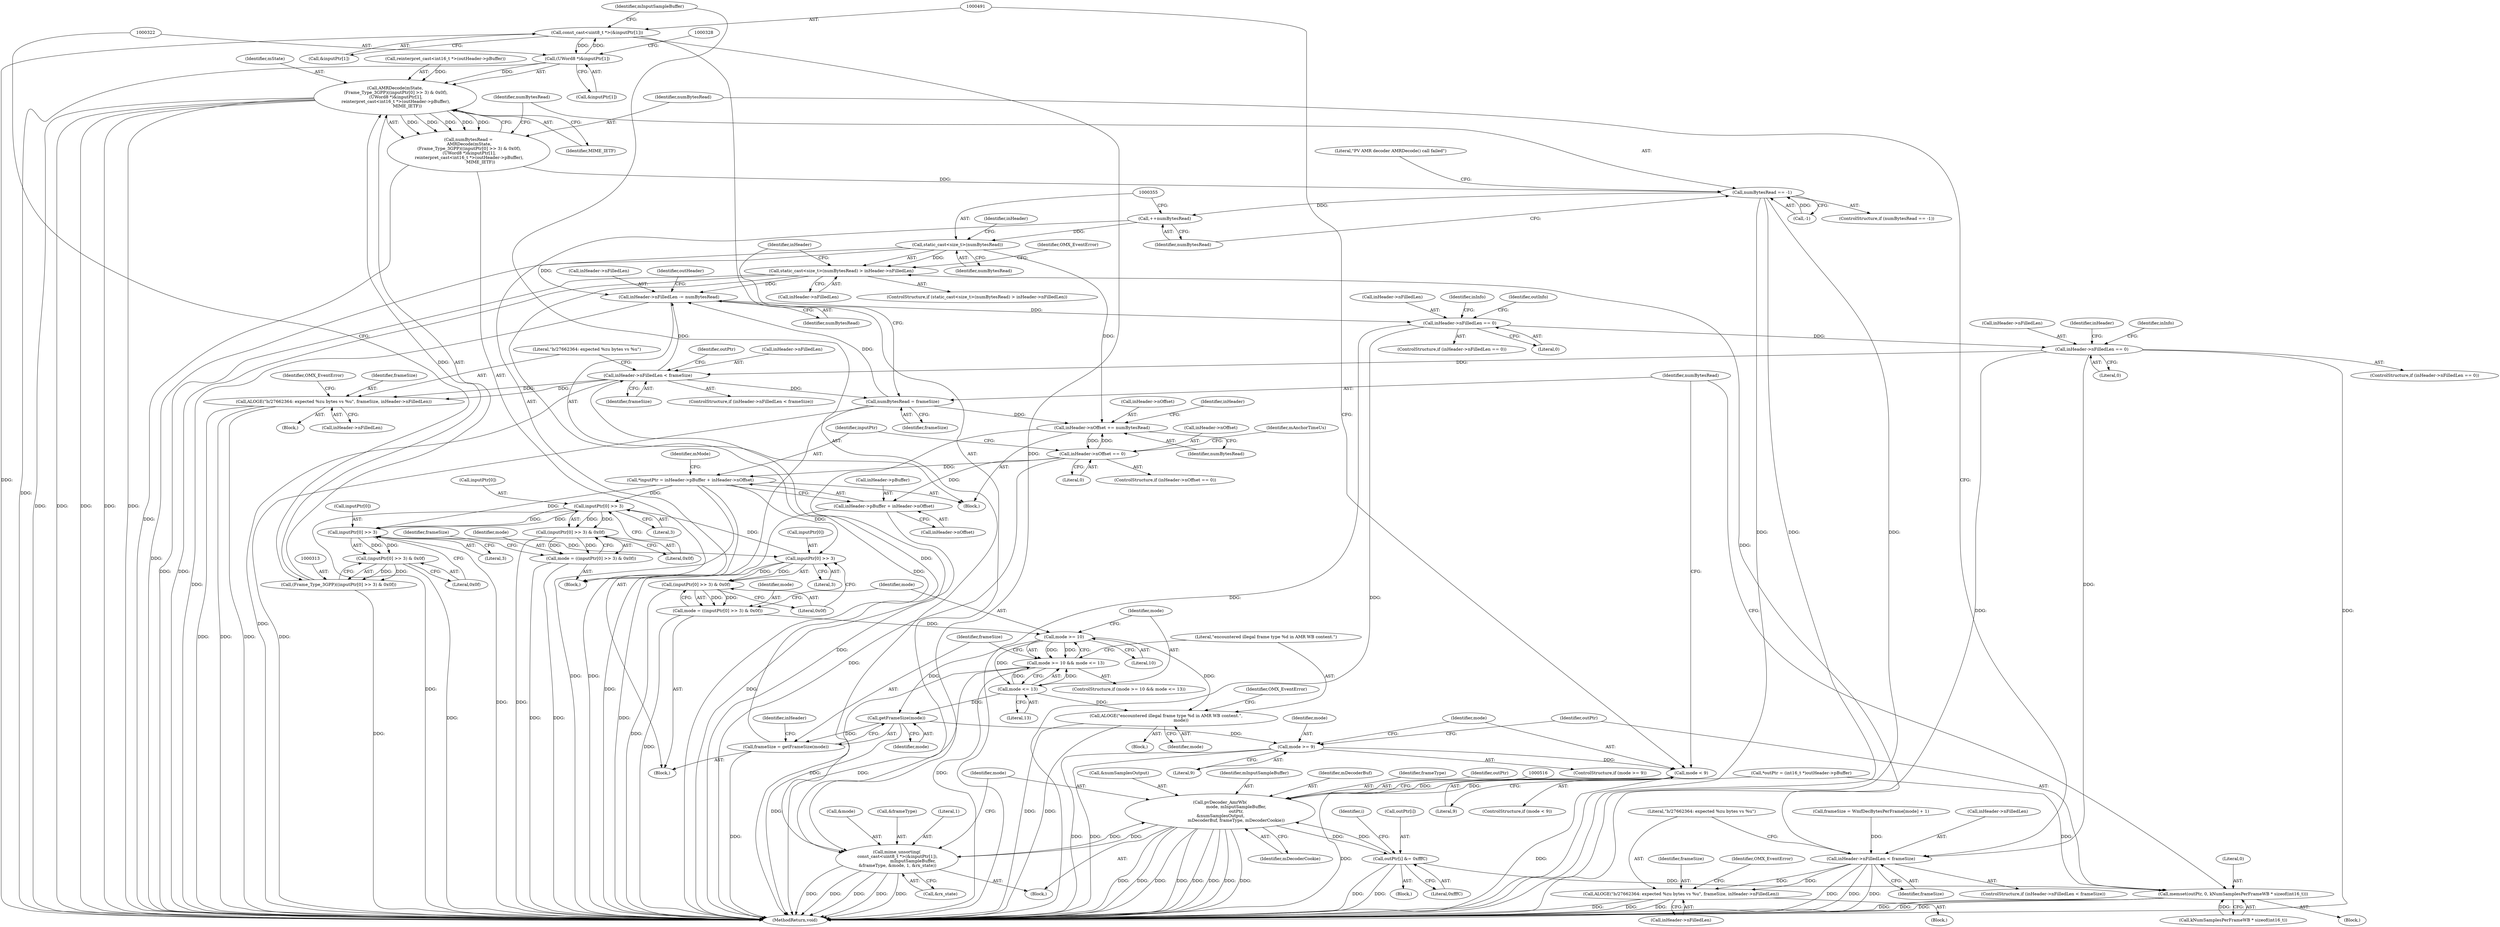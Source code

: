 digraph "0_Android_daa85dac2055b22dabbb3b4e537597e6ab73a866@pointer" {
"1000490" [label="(Call,const_cast<uint8_t *>(&inputPtr[1]))"];
"1000321" [label="(Call,(UWord8 *)&inputPtr[1])"];
"1000490" [label="(Call,const_cast<uint8_t *>(&inputPtr[1]))"];
"1000310" [label="(Call,AMRDecode(mState,\n (Frame_Type_3GPP)((inputPtr[0] >> 3) & 0x0f),\n (UWord8 *)&inputPtr[1],\n reinterpret_cast<int16_t *>(outHeader->pBuffer),\n                  MIME_IETF))"];
"1000308" [label="(Call,numBytesRead =\n AMRDecode(mState,\n (Frame_Type_3GPP)((inputPtr[0] >> 3) & 0x0f),\n (UWord8 *)&inputPtr[1],\n reinterpret_cast<int16_t *>(outHeader->pBuffer),\n                  MIME_IETF))"];
"1000334" [label="(Call,numBytesRead == -1)"];
"1000350" [label="(Call,++numBytesRead)"];
"1000354" [label="(Call,static_cast<size_t>(numBytesRead))"];
"1000353" [label="(Call,static_cast<size_t>(numBytesRead) > inHeader->nFilledLen)"];
"1000545" [label="(Call,inHeader->nFilledLen -= numBytesRead)"];
"1000592" [label="(Call,inHeader->nFilledLen == 0)"];
"1000190" [label="(Call,inHeader->nFilledLen == 0)"];
"1000287" [label="(Call,inHeader->nFilledLen < frameSize)"];
"1000293" [label="(Call,ALOGE(\"b/27662364: expected %zu bytes vs %u\", frameSize, inHeader->nFilledLen))"];
"1000440" [label="(Call,inHeader->nFilledLen < frameSize)"];
"1000446" [label="(Call,ALOGE(\"b/27662364: expected %zu bytes vs %u\", frameSize, inHeader->nFilledLen))"];
"1000537" [label="(Call,numBytesRead = frameSize)"];
"1000540" [label="(Call,inHeader->nOffset += numBytesRead)"];
"1000207" [label="(Call,inHeader->nOffset == 0)"];
"1000222" [label="(Call,*inputPtr = inHeader->pBuffer + inHeader->nOffset)"];
"1000272" [label="(Call,inputPtr[0] >> 3)"];
"1000271" [label="(Call,(inputPtr[0] >> 3) & 0x0f)"];
"1000269" [label="(Call,mode = ((inputPtr[0] >> 3) & 0x0f))"];
"1000315" [label="(Call,inputPtr[0] >> 3)"];
"1000314" [label="(Call,(inputPtr[0] >> 3) & 0x0f)"];
"1000312" [label="(Call,(Frame_Type_3GPP)((inputPtr[0] >> 3) & 0x0f))"];
"1000407" [label="(Call,inputPtr[0] >> 3)"];
"1000406" [label="(Call,(inputPtr[0] >> 3) & 0x0f)"];
"1000404" [label="(Call,mode = ((inputPtr[0] >> 3) & 0x0f))"];
"1000415" [label="(Call,mode >= 10)"];
"1000414" [label="(Call,mode >= 10 && mode <= 13)"];
"1000418" [label="(Call,mode <= 13)"];
"1000422" [label="(Call,ALOGE(\"encountered illegal frame type %d in AMR WB content.\",\n                      mode))"];
"1000437" [label="(Call,getFrameSize(mode))"];
"1000435" [label="(Call,frameSize = getFrameSize(mode))"];
"1000470" [label="(Call,mode >= 9)"];
"1000483" [label="(Call,mode < 9)"];
"1000505" [label="(Call,pvDecoder_AmrWb(\n                        mode, mInputSampleBuffer,\n                        outPtr,\n &numSamplesOutput,\n                        mDecoderBuf, frameType, mDecoderCookie))"];
"1000489" [label="(Call,mime_unsorting(\n const_cast<uint8_t *>(&inputPtr[1]),\n                        mInputSampleBuffer,\n &frameType, &mode, 1, &rx_state))"];
"1000532" [label="(Call,outPtr[i] &= 0xfffC)"];
"1000474" [label="(Call,memset(outPtr, 0, kNumSamplesPerFrameWB * sizeof(int16_t)))"];
"1000224" [label="(Call,inHeader->pBuffer + inHeader->nOffset)"];
"1000189" [label="(ControlStructure,if (inHeader->nFilledLen == 0))"];
"1000482" [label="(ControlStructure,if (mode < 9))"];
"1000453" [label="(Identifier,OMX_EventError)"];
"1000308" [label="(Call,numBytesRead =\n AMRDecode(mState,\n (Frame_Type_3GPP)((inputPtr[0] >> 3) & 0x0f),\n (UWord8 *)&inputPtr[1],\n reinterpret_cast<int16_t *>(outHeader->pBuffer),\n                  MIME_IETF))"];
"1000477" [label="(Call,kNumSamplesPerFrameWB * sizeof(int16_t))"];
"1000509" [label="(Call,&numSamplesOutput)"];
"1000340" [label="(Literal,\"PV AMR decoder AMRDecode() call failed\")"];
"1000469" [label="(ControlStructure,if (mode >= 9))"];
"1000288" [label="(Call,inHeader->nFilledLen)"];
"1000547" [label="(Identifier,inHeader)"];
"1000533" [label="(Call,outPtr[i])"];
"1000371" [label="(Block,)"];
"1000295" [label="(Identifier,frameSize)"];
"1000286" [label="(ControlStructure,if (inHeader->nFilledLen < frameSize))"];
"1000449" [label="(Call,inHeader->nFilledLen)"];
"1000475" [label="(Identifier,outPtr)"];
"1000506" [label="(Identifier,mode)"];
"1000293" [label="(Call,ALOGE(\"b/27662364: expected %zu bytes vs %u\", frameSize, inHeader->nFilledLen))"];
"1000207" [label="(Call,inHeader->nOffset == 0)"];
"1000362" [label="(Identifier,OMX_EventError)"];
"1000191" [label="(Call,inHeader->nFilledLen)"];
"1000485" [label="(Literal,9)"];
"1000492" [label="(Call,&inputPtr[1])"];
"1000470" [label="(Call,mode >= 9)"];
"1000505" [label="(Call,pvDecoder_AmrWb(\n                        mode, mInputSampleBuffer,\n                        outPtr,\n &numSamplesOutput,\n                        mDecoderBuf, frameType, mDecoderCookie))"];
"1000352" [label="(ControlStructure,if (static_cast<size_t>(numBytesRead) > inHeader->nFilledLen))"];
"1000532" [label="(Call,outPtr[i] &= 0xfffC)"];
"1000336" [label="(Call,-1)"];
"1000415" [label="(Call,mode >= 10)"];
"1000271" [label="(Call,(inputPtr[0] >> 3) & 0x0f)"];
"1000444" [label="(Identifier,frameSize)"];
"1000436" [label="(Identifier,frameSize)"];
"1000309" [label="(Identifier,numBytesRead)"];
"1000314" [label="(Call,(inputPtr[0] >> 3) & 0x0f)"];
"1000615" [label="(Identifier,outInfo)"];
"1000542" [label="(Identifier,inHeader)"];
"1000206" [label="(ControlStructure,if (inHeader->nOffset == 0))"];
"1000591" [label="(ControlStructure,if (inHeader->nFilledLen == 0))"];
"1000418" [label="(Call,mode <= 13)"];
"1000437" [label="(Call,getFrameSize(mode))"];
"1000277" [label="(Literal,0x0f)"];
"1000502" [label="(Call,&rx_state)"];
"1000530" [label="(Identifier,i)"];
"1000513" [label="(Identifier,mDecoderCookie)"];
"1000405" [label="(Identifier,mode)"];
"1000421" [label="(Block,)"];
"1000435" [label="(Call,frameSize = getFrameSize(mode))"];
"1000630" [label="(MethodReturn,void)"];
"1000356" [label="(Identifier,numBytesRead)"];
"1000354" [label="(Call,static_cast<size_t>(numBytesRead))"];
"1000413" [label="(ControlStructure,if (mode >= 10 && mode <= 13))"];
"1000311" [label="(Identifier,mState)"];
"1000236" [label="(Block,)"];
"1000319" [label="(Literal,3)"];
"1000422" [label="(Call,ALOGE(\"encountered illegal frame type %d in AMR WB content.\",\n                      mode))"];
"1000323" [label="(Call,&inputPtr[1])"];
"1000531" [label="(Block,)"];
"1000536" [label="(Literal,0xfffC)"];
"1000541" [label="(Call,inHeader->nOffset)"];
"1000483" [label="(Call,mode < 9)"];
"1000546" [label="(Call,inHeader->nFilledLen)"];
"1000224" [label="(Call,inHeader->pBuffer + inHeader->nOffset)"];
"1000222" [label="(Call,*inputPtr = inHeader->pBuffer + inHeader->nOffset)"];
"1000353" [label="(Call,static_cast<size_t>(numBytesRead) > inHeader->nFilledLen)"];
"1000499" [label="(Call,&mode)"];
"1000280" [label="(Identifier,frameSize)"];
"1000234" [label="(Identifier,mMode)"];
"1000209" [label="(Identifier,inHeader)"];
"1000351" [label="(Identifier,numBytesRead)"];
"1000357" [label="(Call,inHeader->nFilledLen)"];
"1000593" [label="(Call,inHeader->nFilledLen)"];
"1000474" [label="(Call,memset(outPtr, 0, kNumSamplesPerFrameWB * sizeof(int16_t)))"];
"1000448" [label="(Identifier,frameSize)"];
"1000438" [label="(Identifier,mode)"];
"1000446" [label="(Call,ALOGE(\"b/27662364: expected %zu bytes vs %u\", frameSize, inHeader->nFilledLen))"];
"1000292" [label="(Block,)"];
"1000417" [label="(Literal,10)"];
"1000497" [label="(Call,&frameType)"];
"1000130" [label="(Block,)"];
"1000312" [label="(Call,(Frame_Type_3GPP)((inputPtr[0] >> 3) & 0x0f))"];
"1000463" [label="(Identifier,outPtr)"];
"1000439" [label="(ControlStructure,if (inHeader->nFilledLen < frameSize))"];
"1000507" [label="(Identifier,mInputSampleBuffer)"];
"1000279" [label="(Call,frameSize = WmfDecBytesPerFrame[mode] + 1)"];
"1000486" [label="(Block,)"];
"1000332" [label="(Identifier,MIME_IETF)"];
"1000315" [label="(Call,inputPtr[0] >> 3)"];
"1000537" [label="(Call,numBytesRead = frameSize)"];
"1000270" [label="(Identifier,mode)"];
"1000426" [label="(Identifier,OMX_EventError)"];
"1000511" [label="(Identifier,mDecoderBuf)"];
"1000276" [label="(Literal,3)"];
"1000300" [label="(Identifier,OMX_EventError)"];
"1000407" [label="(Call,inputPtr[0] >> 3)"];
"1000190" [label="(Call,inHeader->nFilledLen == 0)"];
"1000411" [label="(Literal,3)"];
"1000408" [label="(Call,inputPtr[0])"];
"1000208" [label="(Call,inHeader->nOffset)"];
"1000320" [label="(Literal,0x0f)"];
"1000419" [label="(Identifier,mode)"];
"1000211" [label="(Literal,0)"];
"1000406" [label="(Call,(inputPtr[0] >> 3) & 0x0f)"];
"1000272" [label="(Call,inputPtr[0] >> 3)"];
"1000489" [label="(Call,mime_unsorting(\n const_cast<uint8_t *>(&inputPtr[1]),\n                        mInputSampleBuffer,\n &frameType, &mode, 1, &rx_state))"];
"1000294" [label="(Literal,\"b/27662364: expected %zu bytes vs %u\")"];
"1000335" [label="(Identifier,numBytesRead)"];
"1000198" [label="(Identifier,inInfo)"];
"1000310" [label="(Call,AMRDecode(mState,\n (Frame_Type_3GPP)((inputPtr[0] >> 3) & 0x0f),\n (UWord8 *)&inputPtr[1],\n reinterpret_cast<int16_t *>(outHeader->pBuffer),\n                  MIME_IETF))"];
"1000334" [label="(Call,numBytesRead == -1)"];
"1000442" [label="(Identifier,inHeader)"];
"1000214" [label="(Identifier,mAnchorTimeUs)"];
"1000501" [label="(Literal,1)"];
"1000296" [label="(Call,inHeader->nFilledLen)"];
"1000316" [label="(Call,inputPtr[0])"];
"1000423" [label="(Literal,\"encountered illegal frame type %d in AMR WB content.\")"];
"1000462" [label="(Call,*outPtr = (int16_t *)outHeader->pBuffer)"];
"1000549" [label="(Identifier,numBytesRead)"];
"1000420" [label="(Literal,13)"];
"1000327" [label="(Call,reinterpret_cast<int16_t *>(outHeader->pBuffer))"];
"1000496" [label="(Identifier,mInputSampleBuffer)"];
"1000471" [label="(Identifier,mode)"];
"1000476" [label="(Literal,0)"];
"1000539" [label="(Identifier,frameSize)"];
"1000600" [label="(Identifier,inInfo)"];
"1000291" [label="(Identifier,frameSize)"];
"1000223" [label="(Identifier,inputPtr)"];
"1000545" [label="(Call,inHeader->nFilledLen -= numBytesRead)"];
"1000333" [label="(ControlStructure,if (numBytesRead == -1))"];
"1000447" [label="(Literal,\"b/27662364: expected %zu bytes vs %u\")"];
"1000194" [label="(Literal,0)"];
"1000225" [label="(Call,inHeader->pBuffer)"];
"1000440" [label="(Call,inHeader->nFilledLen < frameSize)"];
"1000512" [label="(Identifier,frameType)"];
"1000424" [label="(Identifier,mode)"];
"1000552" [label="(Identifier,outHeader)"];
"1000441" [label="(Call,inHeader->nFilledLen)"];
"1000540" [label="(Call,inHeader->nOffset += numBytesRead)"];
"1000269" [label="(Call,mode = ((inputPtr[0] >> 3) & 0x0f))"];
"1000287" [label="(Call,inHeader->nFilledLen < frameSize)"];
"1000350" [label="(Call,++numBytesRead)"];
"1000544" [label="(Identifier,numBytesRead)"];
"1000592" [label="(Call,inHeader->nFilledLen == 0)"];
"1000273" [label="(Call,inputPtr[0])"];
"1000228" [label="(Call,inHeader->nOffset)"];
"1000358" [label="(Identifier,inHeader)"];
"1000596" [label="(Literal,0)"];
"1000445" [label="(Block,)"];
"1000538" [label="(Identifier,numBytesRead)"];
"1000414" [label="(Call,mode >= 10 && mode <= 13)"];
"1000472" [label="(Literal,9)"];
"1000321" [label="(Call,(UWord8 *)&inputPtr[1])"];
"1000404" [label="(Call,mode = ((inputPtr[0] >> 3) & 0x0f))"];
"1000508" [label="(Identifier,outPtr)"];
"1000484" [label="(Identifier,mode)"];
"1000416" [label="(Identifier,mode)"];
"1000412" [label="(Literal,0x0f)"];
"1000473" [label="(Block,)"];
"1000490" [label="(Call,const_cast<uint8_t *>(&inputPtr[1]))"];
"1000490" -> "1000489"  [label="AST: "];
"1000490" -> "1000492"  [label="CFG: "];
"1000491" -> "1000490"  [label="AST: "];
"1000492" -> "1000490"  [label="AST: "];
"1000496" -> "1000490"  [label="CFG: "];
"1000490" -> "1000630"  [label="DDG: "];
"1000490" -> "1000321"  [label="DDG: "];
"1000490" -> "1000489"  [label="DDG: "];
"1000321" -> "1000490"  [label="DDG: "];
"1000321" -> "1000310"  [label="AST: "];
"1000321" -> "1000323"  [label="CFG: "];
"1000322" -> "1000321"  [label="AST: "];
"1000323" -> "1000321"  [label="AST: "];
"1000328" -> "1000321"  [label="CFG: "];
"1000321" -> "1000630"  [label="DDG: "];
"1000321" -> "1000310"  [label="DDG: "];
"1000310" -> "1000308"  [label="AST: "];
"1000310" -> "1000332"  [label="CFG: "];
"1000311" -> "1000310"  [label="AST: "];
"1000312" -> "1000310"  [label="AST: "];
"1000327" -> "1000310"  [label="AST: "];
"1000332" -> "1000310"  [label="AST: "];
"1000308" -> "1000310"  [label="CFG: "];
"1000310" -> "1000630"  [label="DDG: "];
"1000310" -> "1000630"  [label="DDG: "];
"1000310" -> "1000630"  [label="DDG: "];
"1000310" -> "1000630"  [label="DDG: "];
"1000310" -> "1000630"  [label="DDG: "];
"1000310" -> "1000308"  [label="DDG: "];
"1000310" -> "1000308"  [label="DDG: "];
"1000310" -> "1000308"  [label="DDG: "];
"1000310" -> "1000308"  [label="DDG: "];
"1000310" -> "1000308"  [label="DDG: "];
"1000312" -> "1000310"  [label="DDG: "];
"1000327" -> "1000310"  [label="DDG: "];
"1000308" -> "1000236"  [label="AST: "];
"1000309" -> "1000308"  [label="AST: "];
"1000335" -> "1000308"  [label="CFG: "];
"1000308" -> "1000630"  [label="DDG: "];
"1000308" -> "1000334"  [label="DDG: "];
"1000334" -> "1000333"  [label="AST: "];
"1000334" -> "1000336"  [label="CFG: "];
"1000335" -> "1000334"  [label="AST: "];
"1000336" -> "1000334"  [label="AST: "];
"1000340" -> "1000334"  [label="CFG: "];
"1000351" -> "1000334"  [label="CFG: "];
"1000334" -> "1000630"  [label="DDG: "];
"1000334" -> "1000630"  [label="DDG: "];
"1000334" -> "1000630"  [label="DDG: "];
"1000336" -> "1000334"  [label="DDG: "];
"1000334" -> "1000350"  [label="DDG: "];
"1000350" -> "1000236"  [label="AST: "];
"1000350" -> "1000351"  [label="CFG: "];
"1000351" -> "1000350"  [label="AST: "];
"1000355" -> "1000350"  [label="CFG: "];
"1000350" -> "1000354"  [label="DDG: "];
"1000354" -> "1000353"  [label="AST: "];
"1000354" -> "1000356"  [label="CFG: "];
"1000355" -> "1000354"  [label="AST: "];
"1000356" -> "1000354"  [label="AST: "];
"1000358" -> "1000354"  [label="CFG: "];
"1000354" -> "1000630"  [label="DDG: "];
"1000354" -> "1000353"  [label="DDG: "];
"1000354" -> "1000540"  [label="DDG: "];
"1000354" -> "1000545"  [label="DDG: "];
"1000353" -> "1000352"  [label="AST: "];
"1000353" -> "1000357"  [label="CFG: "];
"1000357" -> "1000353"  [label="AST: "];
"1000362" -> "1000353"  [label="CFG: "];
"1000542" -> "1000353"  [label="CFG: "];
"1000353" -> "1000630"  [label="DDG: "];
"1000353" -> "1000630"  [label="DDG: "];
"1000353" -> "1000630"  [label="DDG: "];
"1000287" -> "1000353"  [label="DDG: "];
"1000353" -> "1000545"  [label="DDG: "];
"1000545" -> "1000130"  [label="AST: "];
"1000545" -> "1000549"  [label="CFG: "];
"1000546" -> "1000545"  [label="AST: "];
"1000549" -> "1000545"  [label="AST: "];
"1000552" -> "1000545"  [label="CFG: "];
"1000545" -> "1000630"  [label="DDG: "];
"1000537" -> "1000545"  [label="DDG: "];
"1000440" -> "1000545"  [label="DDG: "];
"1000545" -> "1000592"  [label="DDG: "];
"1000592" -> "1000591"  [label="AST: "];
"1000592" -> "1000596"  [label="CFG: "];
"1000593" -> "1000592"  [label="AST: "];
"1000596" -> "1000592"  [label="AST: "];
"1000600" -> "1000592"  [label="CFG: "];
"1000615" -> "1000592"  [label="CFG: "];
"1000592" -> "1000630"  [label="DDG: "];
"1000592" -> "1000630"  [label="DDG: "];
"1000592" -> "1000190"  [label="DDG: "];
"1000190" -> "1000189"  [label="AST: "];
"1000190" -> "1000194"  [label="CFG: "];
"1000191" -> "1000190"  [label="AST: "];
"1000194" -> "1000190"  [label="AST: "];
"1000198" -> "1000190"  [label="CFG: "];
"1000209" -> "1000190"  [label="CFG: "];
"1000190" -> "1000630"  [label="DDG: "];
"1000190" -> "1000630"  [label="DDG: "];
"1000190" -> "1000287"  [label="DDG: "];
"1000190" -> "1000440"  [label="DDG: "];
"1000287" -> "1000286"  [label="AST: "];
"1000287" -> "1000291"  [label="CFG: "];
"1000288" -> "1000287"  [label="AST: "];
"1000291" -> "1000287"  [label="AST: "];
"1000294" -> "1000287"  [label="CFG: "];
"1000309" -> "1000287"  [label="CFG: "];
"1000287" -> "1000630"  [label="DDG: "];
"1000287" -> "1000630"  [label="DDG: "];
"1000287" -> "1000630"  [label="DDG: "];
"1000279" -> "1000287"  [label="DDG: "];
"1000287" -> "1000293"  [label="DDG: "];
"1000287" -> "1000293"  [label="DDG: "];
"1000293" -> "1000292"  [label="AST: "];
"1000293" -> "1000296"  [label="CFG: "];
"1000294" -> "1000293"  [label="AST: "];
"1000295" -> "1000293"  [label="AST: "];
"1000296" -> "1000293"  [label="AST: "];
"1000300" -> "1000293"  [label="CFG: "];
"1000293" -> "1000630"  [label="DDG: "];
"1000293" -> "1000630"  [label="DDG: "];
"1000293" -> "1000630"  [label="DDG: "];
"1000440" -> "1000439"  [label="AST: "];
"1000440" -> "1000444"  [label="CFG: "];
"1000441" -> "1000440"  [label="AST: "];
"1000444" -> "1000440"  [label="AST: "];
"1000447" -> "1000440"  [label="CFG: "];
"1000463" -> "1000440"  [label="CFG: "];
"1000440" -> "1000630"  [label="DDG: "];
"1000435" -> "1000440"  [label="DDG: "];
"1000440" -> "1000446"  [label="DDG: "];
"1000440" -> "1000446"  [label="DDG: "];
"1000440" -> "1000537"  [label="DDG: "];
"1000446" -> "1000445"  [label="AST: "];
"1000446" -> "1000449"  [label="CFG: "];
"1000447" -> "1000446"  [label="AST: "];
"1000448" -> "1000446"  [label="AST: "];
"1000449" -> "1000446"  [label="AST: "];
"1000453" -> "1000446"  [label="CFG: "];
"1000446" -> "1000630"  [label="DDG: "];
"1000446" -> "1000630"  [label="DDG: "];
"1000446" -> "1000630"  [label="DDG: "];
"1000537" -> "1000371"  [label="AST: "];
"1000537" -> "1000539"  [label="CFG: "];
"1000538" -> "1000537"  [label="AST: "];
"1000539" -> "1000537"  [label="AST: "];
"1000542" -> "1000537"  [label="CFG: "];
"1000537" -> "1000630"  [label="DDG: "];
"1000537" -> "1000540"  [label="DDG: "];
"1000540" -> "1000130"  [label="AST: "];
"1000540" -> "1000544"  [label="CFG: "];
"1000541" -> "1000540"  [label="AST: "];
"1000544" -> "1000540"  [label="AST: "];
"1000547" -> "1000540"  [label="CFG: "];
"1000540" -> "1000630"  [label="DDG: "];
"1000540" -> "1000207"  [label="DDG: "];
"1000207" -> "1000540"  [label="DDG: "];
"1000207" -> "1000206"  [label="AST: "];
"1000207" -> "1000211"  [label="CFG: "];
"1000208" -> "1000207"  [label="AST: "];
"1000211" -> "1000207"  [label="AST: "];
"1000214" -> "1000207"  [label="CFG: "];
"1000223" -> "1000207"  [label="CFG: "];
"1000207" -> "1000630"  [label="DDG: "];
"1000207" -> "1000222"  [label="DDG: "];
"1000207" -> "1000224"  [label="DDG: "];
"1000222" -> "1000130"  [label="AST: "];
"1000222" -> "1000224"  [label="CFG: "];
"1000223" -> "1000222"  [label="AST: "];
"1000224" -> "1000222"  [label="AST: "];
"1000234" -> "1000222"  [label="CFG: "];
"1000222" -> "1000630"  [label="DDG: "];
"1000222" -> "1000630"  [label="DDG: "];
"1000222" -> "1000272"  [label="DDG: "];
"1000222" -> "1000315"  [label="DDG: "];
"1000222" -> "1000407"  [label="DDG: "];
"1000272" -> "1000271"  [label="AST: "];
"1000272" -> "1000276"  [label="CFG: "];
"1000273" -> "1000272"  [label="AST: "];
"1000276" -> "1000272"  [label="AST: "];
"1000277" -> "1000272"  [label="CFG: "];
"1000272" -> "1000630"  [label="DDG: "];
"1000272" -> "1000271"  [label="DDG: "];
"1000272" -> "1000271"  [label="DDG: "];
"1000315" -> "1000272"  [label="DDG: "];
"1000407" -> "1000272"  [label="DDG: "];
"1000272" -> "1000315"  [label="DDG: "];
"1000271" -> "1000269"  [label="AST: "];
"1000271" -> "1000277"  [label="CFG: "];
"1000277" -> "1000271"  [label="AST: "];
"1000269" -> "1000271"  [label="CFG: "];
"1000271" -> "1000630"  [label="DDG: "];
"1000271" -> "1000269"  [label="DDG: "];
"1000271" -> "1000269"  [label="DDG: "];
"1000269" -> "1000236"  [label="AST: "];
"1000270" -> "1000269"  [label="AST: "];
"1000280" -> "1000269"  [label="CFG: "];
"1000269" -> "1000630"  [label="DDG: "];
"1000269" -> "1000630"  [label="DDG: "];
"1000315" -> "1000314"  [label="AST: "];
"1000315" -> "1000319"  [label="CFG: "];
"1000316" -> "1000315"  [label="AST: "];
"1000319" -> "1000315"  [label="AST: "];
"1000320" -> "1000315"  [label="CFG: "];
"1000315" -> "1000630"  [label="DDG: "];
"1000315" -> "1000314"  [label="DDG: "];
"1000315" -> "1000314"  [label="DDG: "];
"1000315" -> "1000407"  [label="DDG: "];
"1000314" -> "1000312"  [label="AST: "];
"1000314" -> "1000320"  [label="CFG: "];
"1000320" -> "1000314"  [label="AST: "];
"1000312" -> "1000314"  [label="CFG: "];
"1000314" -> "1000630"  [label="DDG: "];
"1000314" -> "1000312"  [label="DDG: "];
"1000314" -> "1000312"  [label="DDG: "];
"1000313" -> "1000312"  [label="AST: "];
"1000322" -> "1000312"  [label="CFG: "];
"1000312" -> "1000630"  [label="DDG: "];
"1000407" -> "1000406"  [label="AST: "];
"1000407" -> "1000411"  [label="CFG: "];
"1000408" -> "1000407"  [label="AST: "];
"1000411" -> "1000407"  [label="AST: "];
"1000412" -> "1000407"  [label="CFG: "];
"1000407" -> "1000630"  [label="DDG: "];
"1000407" -> "1000406"  [label="DDG: "];
"1000407" -> "1000406"  [label="DDG: "];
"1000406" -> "1000404"  [label="AST: "];
"1000406" -> "1000412"  [label="CFG: "];
"1000412" -> "1000406"  [label="AST: "];
"1000404" -> "1000406"  [label="CFG: "];
"1000406" -> "1000630"  [label="DDG: "];
"1000406" -> "1000404"  [label="DDG: "];
"1000406" -> "1000404"  [label="DDG: "];
"1000404" -> "1000371"  [label="AST: "];
"1000405" -> "1000404"  [label="AST: "];
"1000416" -> "1000404"  [label="CFG: "];
"1000404" -> "1000630"  [label="DDG: "];
"1000404" -> "1000415"  [label="DDG: "];
"1000415" -> "1000414"  [label="AST: "];
"1000415" -> "1000417"  [label="CFG: "];
"1000416" -> "1000415"  [label="AST: "];
"1000417" -> "1000415"  [label="AST: "];
"1000419" -> "1000415"  [label="CFG: "];
"1000414" -> "1000415"  [label="CFG: "];
"1000415" -> "1000414"  [label="DDG: "];
"1000415" -> "1000414"  [label="DDG: "];
"1000415" -> "1000418"  [label="DDG: "];
"1000415" -> "1000422"  [label="DDG: "];
"1000415" -> "1000437"  [label="DDG: "];
"1000414" -> "1000413"  [label="AST: "];
"1000414" -> "1000418"  [label="CFG: "];
"1000418" -> "1000414"  [label="AST: "];
"1000423" -> "1000414"  [label="CFG: "];
"1000436" -> "1000414"  [label="CFG: "];
"1000414" -> "1000630"  [label="DDG: "];
"1000414" -> "1000630"  [label="DDG: "];
"1000414" -> "1000630"  [label="DDG: "];
"1000418" -> "1000414"  [label="DDG: "];
"1000418" -> "1000414"  [label="DDG: "];
"1000418" -> "1000420"  [label="CFG: "];
"1000419" -> "1000418"  [label="AST: "];
"1000420" -> "1000418"  [label="AST: "];
"1000418" -> "1000422"  [label="DDG: "];
"1000418" -> "1000437"  [label="DDG: "];
"1000422" -> "1000421"  [label="AST: "];
"1000422" -> "1000424"  [label="CFG: "];
"1000423" -> "1000422"  [label="AST: "];
"1000424" -> "1000422"  [label="AST: "];
"1000426" -> "1000422"  [label="CFG: "];
"1000422" -> "1000630"  [label="DDG: "];
"1000422" -> "1000630"  [label="DDG: "];
"1000437" -> "1000435"  [label="AST: "];
"1000437" -> "1000438"  [label="CFG: "];
"1000438" -> "1000437"  [label="AST: "];
"1000435" -> "1000437"  [label="CFG: "];
"1000437" -> "1000630"  [label="DDG: "];
"1000437" -> "1000435"  [label="DDG: "];
"1000437" -> "1000470"  [label="DDG: "];
"1000435" -> "1000371"  [label="AST: "];
"1000436" -> "1000435"  [label="AST: "];
"1000442" -> "1000435"  [label="CFG: "];
"1000435" -> "1000630"  [label="DDG: "];
"1000470" -> "1000469"  [label="AST: "];
"1000470" -> "1000472"  [label="CFG: "];
"1000471" -> "1000470"  [label="AST: "];
"1000472" -> "1000470"  [label="AST: "];
"1000475" -> "1000470"  [label="CFG: "];
"1000484" -> "1000470"  [label="CFG: "];
"1000470" -> "1000630"  [label="DDG: "];
"1000470" -> "1000630"  [label="DDG: "];
"1000470" -> "1000483"  [label="DDG: "];
"1000483" -> "1000482"  [label="AST: "];
"1000483" -> "1000485"  [label="CFG: "];
"1000484" -> "1000483"  [label="AST: "];
"1000485" -> "1000483"  [label="AST: "];
"1000491" -> "1000483"  [label="CFG: "];
"1000538" -> "1000483"  [label="CFG: "];
"1000483" -> "1000630"  [label="DDG: "];
"1000483" -> "1000630"  [label="DDG: "];
"1000483" -> "1000505"  [label="DDG: "];
"1000505" -> "1000486"  [label="AST: "];
"1000505" -> "1000513"  [label="CFG: "];
"1000506" -> "1000505"  [label="AST: "];
"1000507" -> "1000505"  [label="AST: "];
"1000508" -> "1000505"  [label="AST: "];
"1000509" -> "1000505"  [label="AST: "];
"1000511" -> "1000505"  [label="AST: "];
"1000512" -> "1000505"  [label="AST: "];
"1000513" -> "1000505"  [label="AST: "];
"1000516" -> "1000505"  [label="CFG: "];
"1000505" -> "1000630"  [label="DDG: "];
"1000505" -> "1000630"  [label="DDG: "];
"1000505" -> "1000630"  [label="DDG: "];
"1000505" -> "1000630"  [label="DDG: "];
"1000505" -> "1000630"  [label="DDG: "];
"1000505" -> "1000630"  [label="DDG: "];
"1000505" -> "1000630"  [label="DDG: "];
"1000505" -> "1000630"  [label="DDG: "];
"1000505" -> "1000489"  [label="DDG: "];
"1000489" -> "1000505"  [label="DDG: "];
"1000532" -> "1000505"  [label="DDG: "];
"1000462" -> "1000505"  [label="DDG: "];
"1000505" -> "1000532"  [label="DDG: "];
"1000489" -> "1000486"  [label="AST: "];
"1000489" -> "1000502"  [label="CFG: "];
"1000496" -> "1000489"  [label="AST: "];
"1000497" -> "1000489"  [label="AST: "];
"1000499" -> "1000489"  [label="AST: "];
"1000501" -> "1000489"  [label="AST: "];
"1000502" -> "1000489"  [label="AST: "];
"1000506" -> "1000489"  [label="CFG: "];
"1000489" -> "1000630"  [label="DDG: "];
"1000489" -> "1000630"  [label="DDG: "];
"1000489" -> "1000630"  [label="DDG: "];
"1000489" -> "1000630"  [label="DDG: "];
"1000489" -> "1000630"  [label="DDG: "];
"1000532" -> "1000531"  [label="AST: "];
"1000532" -> "1000536"  [label="CFG: "];
"1000533" -> "1000532"  [label="AST: "];
"1000536" -> "1000532"  [label="AST: "];
"1000530" -> "1000532"  [label="CFG: "];
"1000532" -> "1000630"  [label="DDG: "];
"1000532" -> "1000630"  [label="DDG: "];
"1000532" -> "1000474"  [label="DDG: "];
"1000474" -> "1000473"  [label="AST: "];
"1000474" -> "1000477"  [label="CFG: "];
"1000475" -> "1000474"  [label="AST: "];
"1000476" -> "1000474"  [label="AST: "];
"1000477" -> "1000474"  [label="AST: "];
"1000538" -> "1000474"  [label="CFG: "];
"1000474" -> "1000630"  [label="DDG: "];
"1000474" -> "1000630"  [label="DDG: "];
"1000474" -> "1000630"  [label="DDG: "];
"1000462" -> "1000474"  [label="DDG: "];
"1000477" -> "1000474"  [label="DDG: "];
"1000224" -> "1000228"  [label="CFG: "];
"1000225" -> "1000224"  [label="AST: "];
"1000228" -> "1000224"  [label="AST: "];
"1000224" -> "1000630"  [label="DDG: "];
"1000224" -> "1000630"  [label="DDG: "];
}
